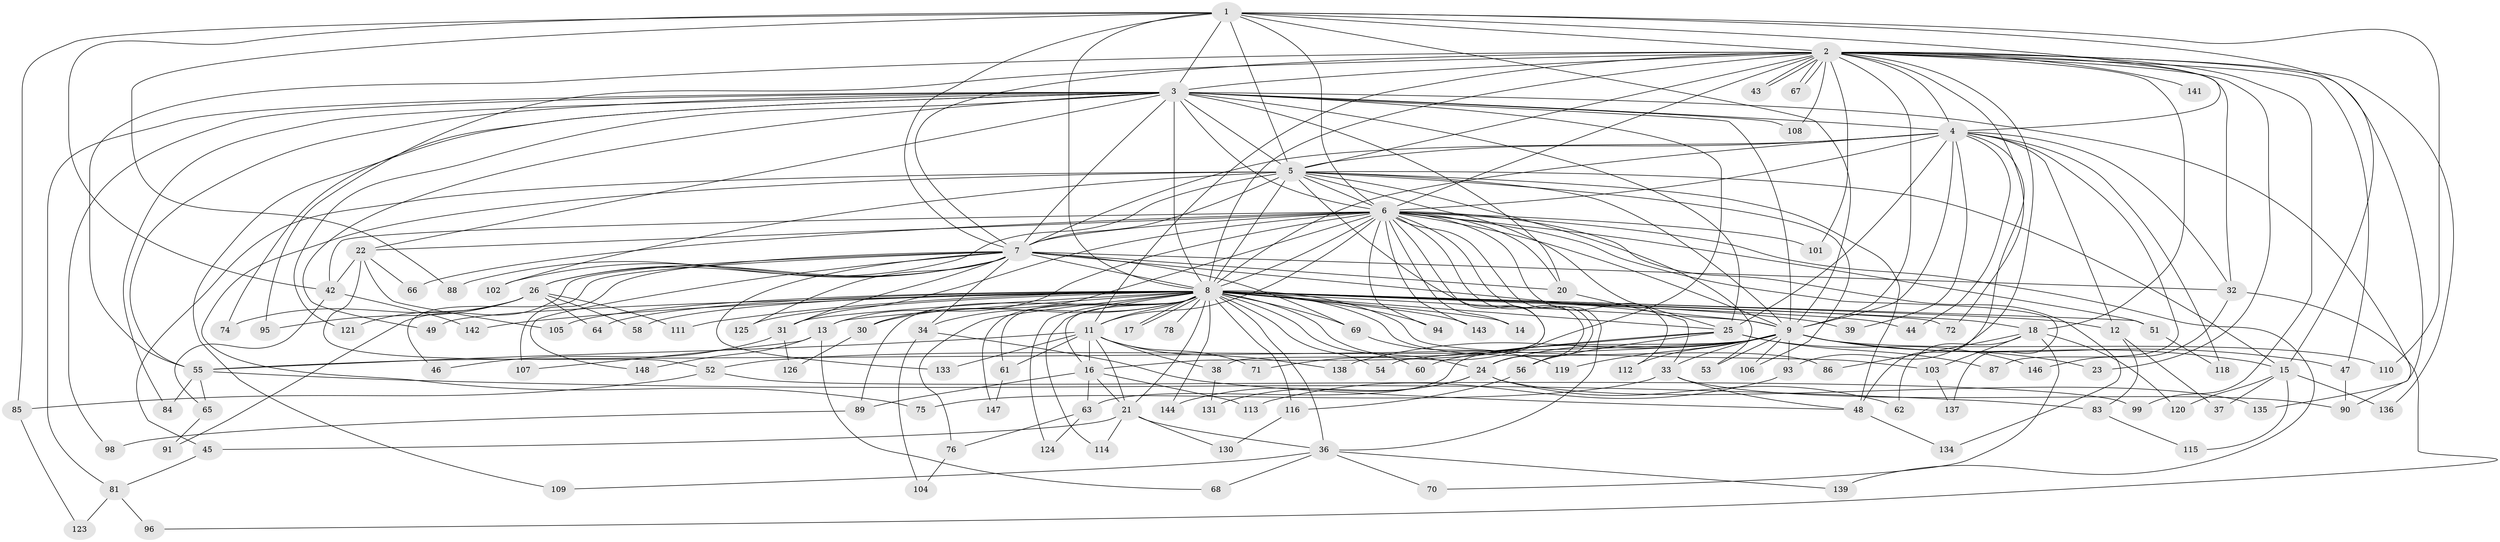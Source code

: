 // original degree distribution, {16: 0.006711409395973154, 25: 0.013422818791946308, 17: 0.006711409395973154, 20: 0.006711409395973154, 28: 0.006711409395973154, 24: 0.013422818791946308, 36: 0.006711409395973154, 29: 0.006711409395973154, 10: 0.006711409395973154, 4: 0.10067114093959731, 2: 0.5637583892617449, 7: 0.03355704697986577, 6: 0.026845637583892617, 5: 0.03355704697986577, 8: 0.006711409395973154, 3: 0.1610738255033557}
// Generated by graph-tools (version 1.1) at 2025/10/02/27/25 16:10:57]
// undirected, 121 vertices, 275 edges
graph export_dot {
graph [start="1"]
  node [color=gray90,style=filled];
  1 [super="+129"];
  2 [super="+27"];
  3 [super="+92"];
  4 [super="+145"];
  5 [super="+57"];
  6 [super="+19"];
  7 [super="+73"];
  8 [super="+10"];
  9 [super="+40"];
  11 [super="+59"];
  12;
  13 [super="+28"];
  14;
  15 [super="+128"];
  16 [super="+117"];
  17;
  18 [super="+80"];
  20 [super="+140"];
  21 [super="+97"];
  22 [super="+82"];
  23;
  24 [super="+41"];
  25 [super="+29"];
  26;
  30;
  31 [super="+79"];
  32 [super="+35"];
  33 [super="+122"];
  34;
  36 [super="+77"];
  37;
  38;
  39;
  42;
  43;
  44;
  45;
  46;
  47;
  48 [super="+50"];
  49;
  51;
  52;
  53;
  54;
  55 [super="+149"];
  56;
  58;
  60;
  61;
  62;
  63;
  64;
  65;
  66;
  67;
  68;
  69;
  70;
  71;
  72;
  74;
  75 [super="+127"];
  76;
  78;
  81;
  83;
  84;
  85;
  86;
  87;
  88;
  89;
  90;
  91;
  93 [super="+100"];
  94;
  95;
  96;
  98;
  99;
  101;
  102 [super="+132"];
  103;
  104;
  105;
  106;
  107;
  108;
  109;
  110;
  111;
  112;
  113;
  114;
  115;
  116;
  118;
  119;
  120;
  121;
  123;
  124;
  125;
  126;
  130;
  131;
  133;
  134;
  135;
  136;
  137;
  138;
  139;
  141;
  142;
  143;
  144;
  146;
  147;
  148;
  1 -- 2;
  1 -- 3;
  1 -- 4;
  1 -- 5;
  1 -- 6;
  1 -- 7;
  1 -- 8 [weight=3];
  1 -- 9 [weight=2];
  1 -- 15;
  1 -- 42;
  1 -- 85;
  1 -- 88;
  1 -- 110;
  2 -- 3;
  2 -- 4;
  2 -- 5;
  2 -- 6;
  2 -- 7;
  2 -- 8 [weight=2];
  2 -- 9;
  2 -- 18;
  2 -- 23;
  2 -- 43;
  2 -- 43;
  2 -- 47;
  2 -- 55;
  2 -- 67;
  2 -- 67;
  2 -- 72;
  2 -- 101;
  2 -- 108;
  2 -- 136;
  2 -- 141 [weight=2];
  2 -- 99;
  2 -- 135;
  2 -- 11;
  2 -- 95;
  2 -- 32;
  2 -- 93;
  3 -- 4;
  3 -- 5;
  3 -- 6;
  3 -- 7;
  3 -- 8 [weight=2];
  3 -- 9;
  3 -- 22;
  3 -- 25;
  3 -- 49;
  3 -- 71;
  3 -- 74;
  3 -- 81;
  3 -- 84;
  3 -- 90;
  3 -- 98;
  3 -- 108;
  3 -- 109;
  3 -- 121;
  3 -- 55;
  3 -- 20;
  4 -- 5;
  4 -- 6;
  4 -- 7;
  4 -- 8 [weight=2];
  4 -- 9;
  4 -- 12;
  4 -- 25;
  4 -- 32;
  4 -- 39;
  4 -- 44;
  4 -- 87;
  4 -- 118;
  4 -- 48;
  5 -- 6 [weight=2];
  5 -- 7;
  5 -- 8 [weight=2];
  5 -- 9;
  5 -- 15;
  5 -- 26;
  5 -- 38;
  5 -- 45;
  5 -- 53;
  5 -- 102 [weight=2];
  5 -- 75 [weight=2];
  5 -- 106;
  5 -- 48;
  5 -- 25;
  6 -- 7;
  6 -- 8 [weight=2];
  6 -- 9;
  6 -- 11;
  6 -- 13;
  6 -- 14;
  6 -- 20;
  6 -- 22;
  6 -- 24;
  6 -- 30;
  6 -- 31;
  6 -- 36;
  6 -- 51;
  6 -- 56;
  6 -- 66;
  6 -- 94;
  6 -- 101;
  6 -- 134;
  6 -- 137;
  6 -- 143;
  6 -- 112;
  6 -- 42;
  6 -- 139;
  6 -- 16;
  7 -- 8 [weight=3];
  7 -- 9;
  7 -- 20;
  7 -- 26;
  7 -- 31;
  7 -- 32;
  7 -- 34;
  7 -- 46;
  7 -- 69;
  7 -- 88;
  7 -- 91;
  7 -- 102;
  7 -- 107;
  7 -- 125;
  7 -- 133;
  7 -- 148;
  8 -- 9 [weight=2];
  8 -- 12;
  8 -- 13 [weight=2];
  8 -- 16;
  8 -- 17;
  8 -- 17;
  8 -- 18 [weight=2];
  8 -- 39;
  8 -- 51;
  8 -- 54;
  8 -- 58;
  8 -- 60;
  8 -- 61;
  8 -- 69;
  8 -- 72;
  8 -- 78 [weight=2];
  8 -- 94;
  8 -- 103;
  8 -- 105;
  8 -- 111;
  8 -- 142;
  8 -- 143;
  8 -- 144;
  8 -- 147;
  8 -- 64;
  8 -- 11;
  8 -- 76;
  8 -- 14;
  8 -- 86;
  8 -- 24;
  8 -- 89;
  8 -- 30;
  8 -- 34;
  8 -- 44;
  8 -- 49;
  8 -- 114;
  8 -- 116;
  8 -- 124;
  8 -- 125;
  8 -- 31;
  8 -- 25;
  8 -- 21;
  8 -- 36;
  9 -- 23;
  9 -- 33;
  9 -- 47;
  9 -- 52;
  9 -- 53;
  9 -- 55;
  9 -- 63;
  9 -- 106;
  9 -- 110;
  9 -- 112;
  9 -- 119;
  9 -- 138;
  9 -- 15;
  9 -- 93;
  9 -- 24;
  11 -- 16;
  11 -- 21;
  11 -- 38;
  11 -- 61;
  11 -- 71;
  11 -- 133;
  11 -- 138;
  11 -- 55;
  12 -- 37;
  12 -- 83;
  13 -- 107;
  13 -- 148;
  13 -- 68;
  15 -- 37;
  15 -- 115;
  15 -- 120;
  15 -- 136;
  16 -- 21;
  16 -- 63;
  16 -- 89;
  16 -- 113;
  18 -- 62;
  18 -- 70;
  18 -- 120;
  18 -- 86;
  18 -- 103;
  20 -- 33;
  21 -- 36;
  21 -- 45;
  21 -- 130;
  21 -- 114;
  22 -- 52;
  22 -- 66;
  22 -- 105;
  22 -- 42;
  24 -- 62;
  24 -- 131;
  24 -- 135;
  24 -- 144;
  25 -- 54;
  25 -- 56;
  25 -- 87;
  25 -- 146;
  25 -- 60;
  26 -- 58;
  26 -- 64;
  26 -- 74;
  26 -- 95;
  26 -- 111;
  26 -- 121;
  30 -- 126;
  31 -- 46;
  31 -- 126;
  32 -- 96;
  32 -- 146;
  33 -- 48;
  33 -- 75;
  33 -- 90;
  34 -- 48;
  34 -- 104;
  36 -- 68;
  36 -- 70;
  36 -- 139;
  36 -- 109;
  38 -- 131;
  42 -- 65;
  42 -- 142;
  45 -- 81;
  47 -- 90;
  48 -- 134;
  51 -- 118;
  52 -- 85;
  52 -- 99;
  55 -- 65;
  55 -- 83;
  55 -- 84;
  56 -- 116;
  61 -- 147;
  63 -- 76;
  63 -- 124;
  65 -- 91;
  69 -- 119;
  76 -- 104;
  81 -- 96;
  81 -- 123;
  83 -- 115;
  85 -- 123;
  89 -- 98;
  93 -- 113;
  103 -- 137;
  116 -- 130;
}
